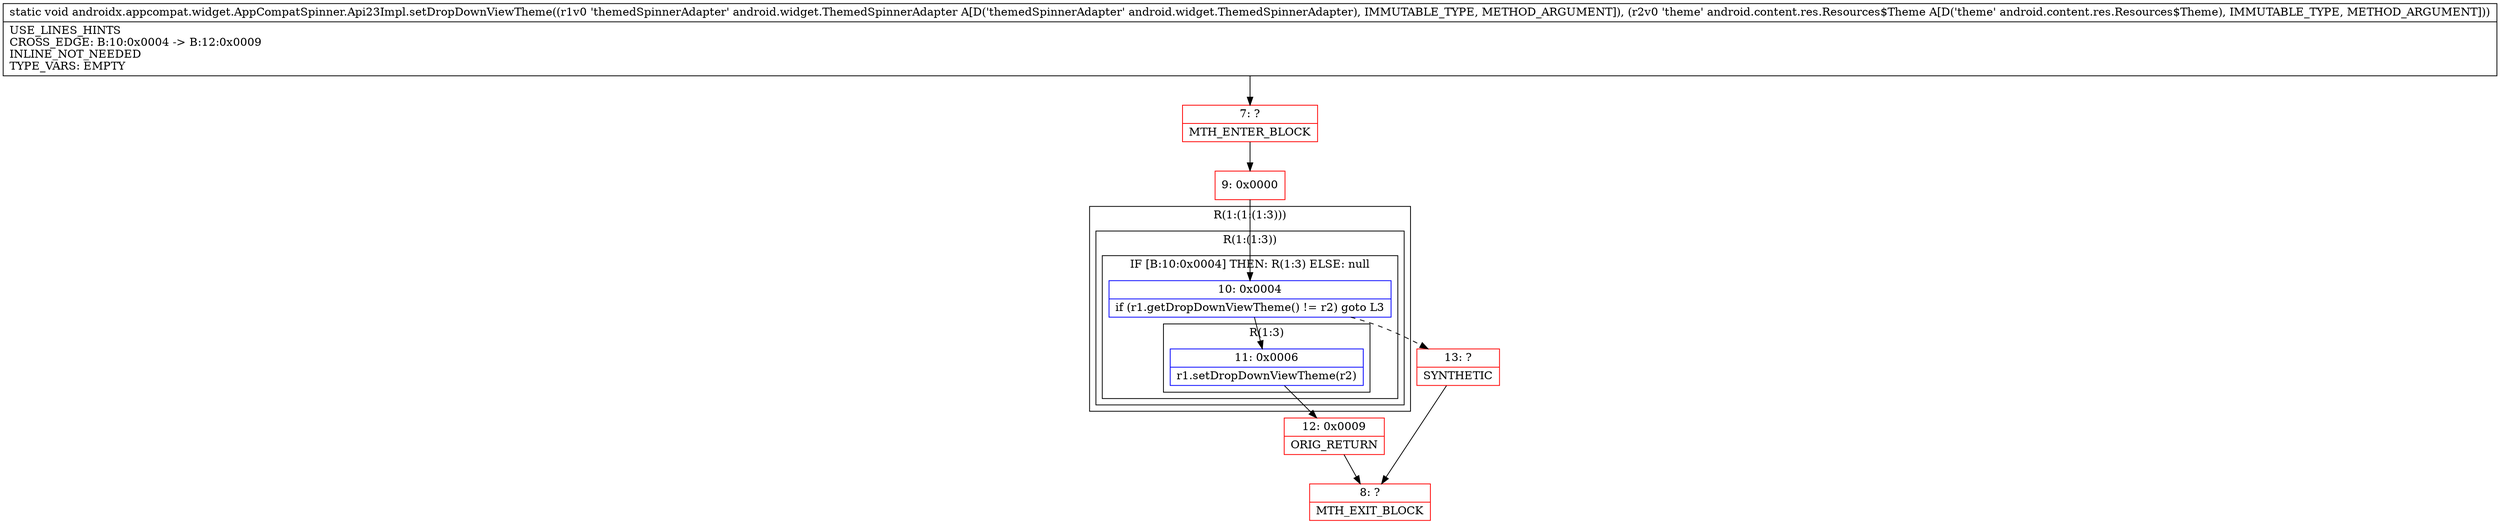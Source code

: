 digraph "CFG forandroidx.appcompat.widget.AppCompatSpinner.Api23Impl.setDropDownViewTheme(Landroid\/widget\/ThemedSpinnerAdapter;Landroid\/content\/res\/Resources$Theme;)V" {
subgraph cluster_Region_1928061529 {
label = "R(1:(1:(1:3)))";
node [shape=record,color=blue];
subgraph cluster_Region_1502404292 {
label = "R(1:(1:3))";
node [shape=record,color=blue];
subgraph cluster_IfRegion_1783230918 {
label = "IF [B:10:0x0004] THEN: R(1:3) ELSE: null";
node [shape=record,color=blue];
Node_10 [shape=record,label="{10\:\ 0x0004|if (r1.getDropDownViewTheme() != r2) goto L3\l}"];
subgraph cluster_Region_1681156252 {
label = "R(1:3)";
node [shape=record,color=blue];
Node_11 [shape=record,label="{11\:\ 0x0006|r1.setDropDownViewTheme(r2)\l}"];
}
}
}
}
Node_7 [shape=record,color=red,label="{7\:\ ?|MTH_ENTER_BLOCK\l}"];
Node_9 [shape=record,color=red,label="{9\:\ 0x0000}"];
Node_12 [shape=record,color=red,label="{12\:\ 0x0009|ORIG_RETURN\l}"];
Node_8 [shape=record,color=red,label="{8\:\ ?|MTH_EXIT_BLOCK\l}"];
Node_13 [shape=record,color=red,label="{13\:\ ?|SYNTHETIC\l}"];
MethodNode[shape=record,label="{static void androidx.appcompat.widget.AppCompatSpinner.Api23Impl.setDropDownViewTheme((r1v0 'themedSpinnerAdapter' android.widget.ThemedSpinnerAdapter A[D('themedSpinnerAdapter' android.widget.ThemedSpinnerAdapter), IMMUTABLE_TYPE, METHOD_ARGUMENT]), (r2v0 'theme' android.content.res.Resources$Theme A[D('theme' android.content.res.Resources$Theme), IMMUTABLE_TYPE, METHOD_ARGUMENT]))  | USE_LINES_HINTS\lCROSS_EDGE: B:10:0x0004 \-\> B:12:0x0009\lINLINE_NOT_NEEDED\lTYPE_VARS: EMPTY\l}"];
MethodNode -> Node_7;Node_10 -> Node_11;
Node_10 -> Node_13[style=dashed];
Node_11 -> Node_12;
Node_7 -> Node_9;
Node_9 -> Node_10;
Node_12 -> Node_8;
Node_13 -> Node_8;
}

